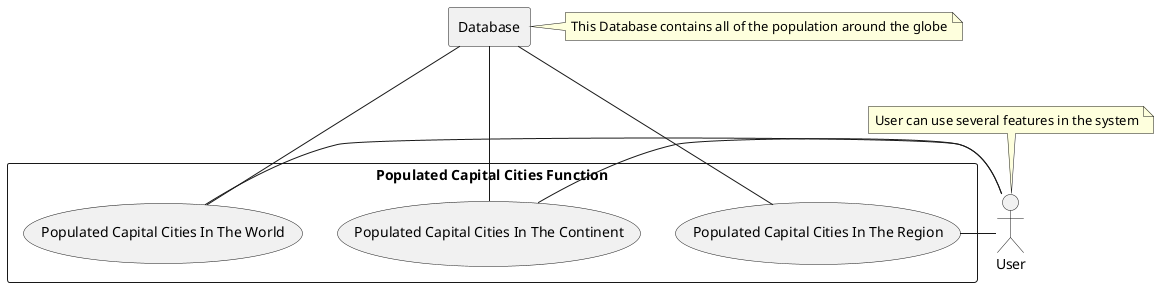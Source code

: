 @startuml
    actor user as "User"
    note top of user: User can use several features in the system
    rectangle db as "Database"
    note right of db: This Database contains all of the population around the globe
    rectangle "Populated Capital Cities Function"{
        usecase PCaWORLD as "Populated Capital Cities In The World"
        usecase PCaCONTINENT as "Populated Capital Cities In The Continent"
        usecase PCaREGION as "Populated Capital Cities In The Region"
        user - PCaWORLD
        user - PCaCONTINENT
        user - PCaREGION
        db --- PCaWORLD
        db --- PCaCONTINENT
        db --- PCaREGION
    }
@enduml